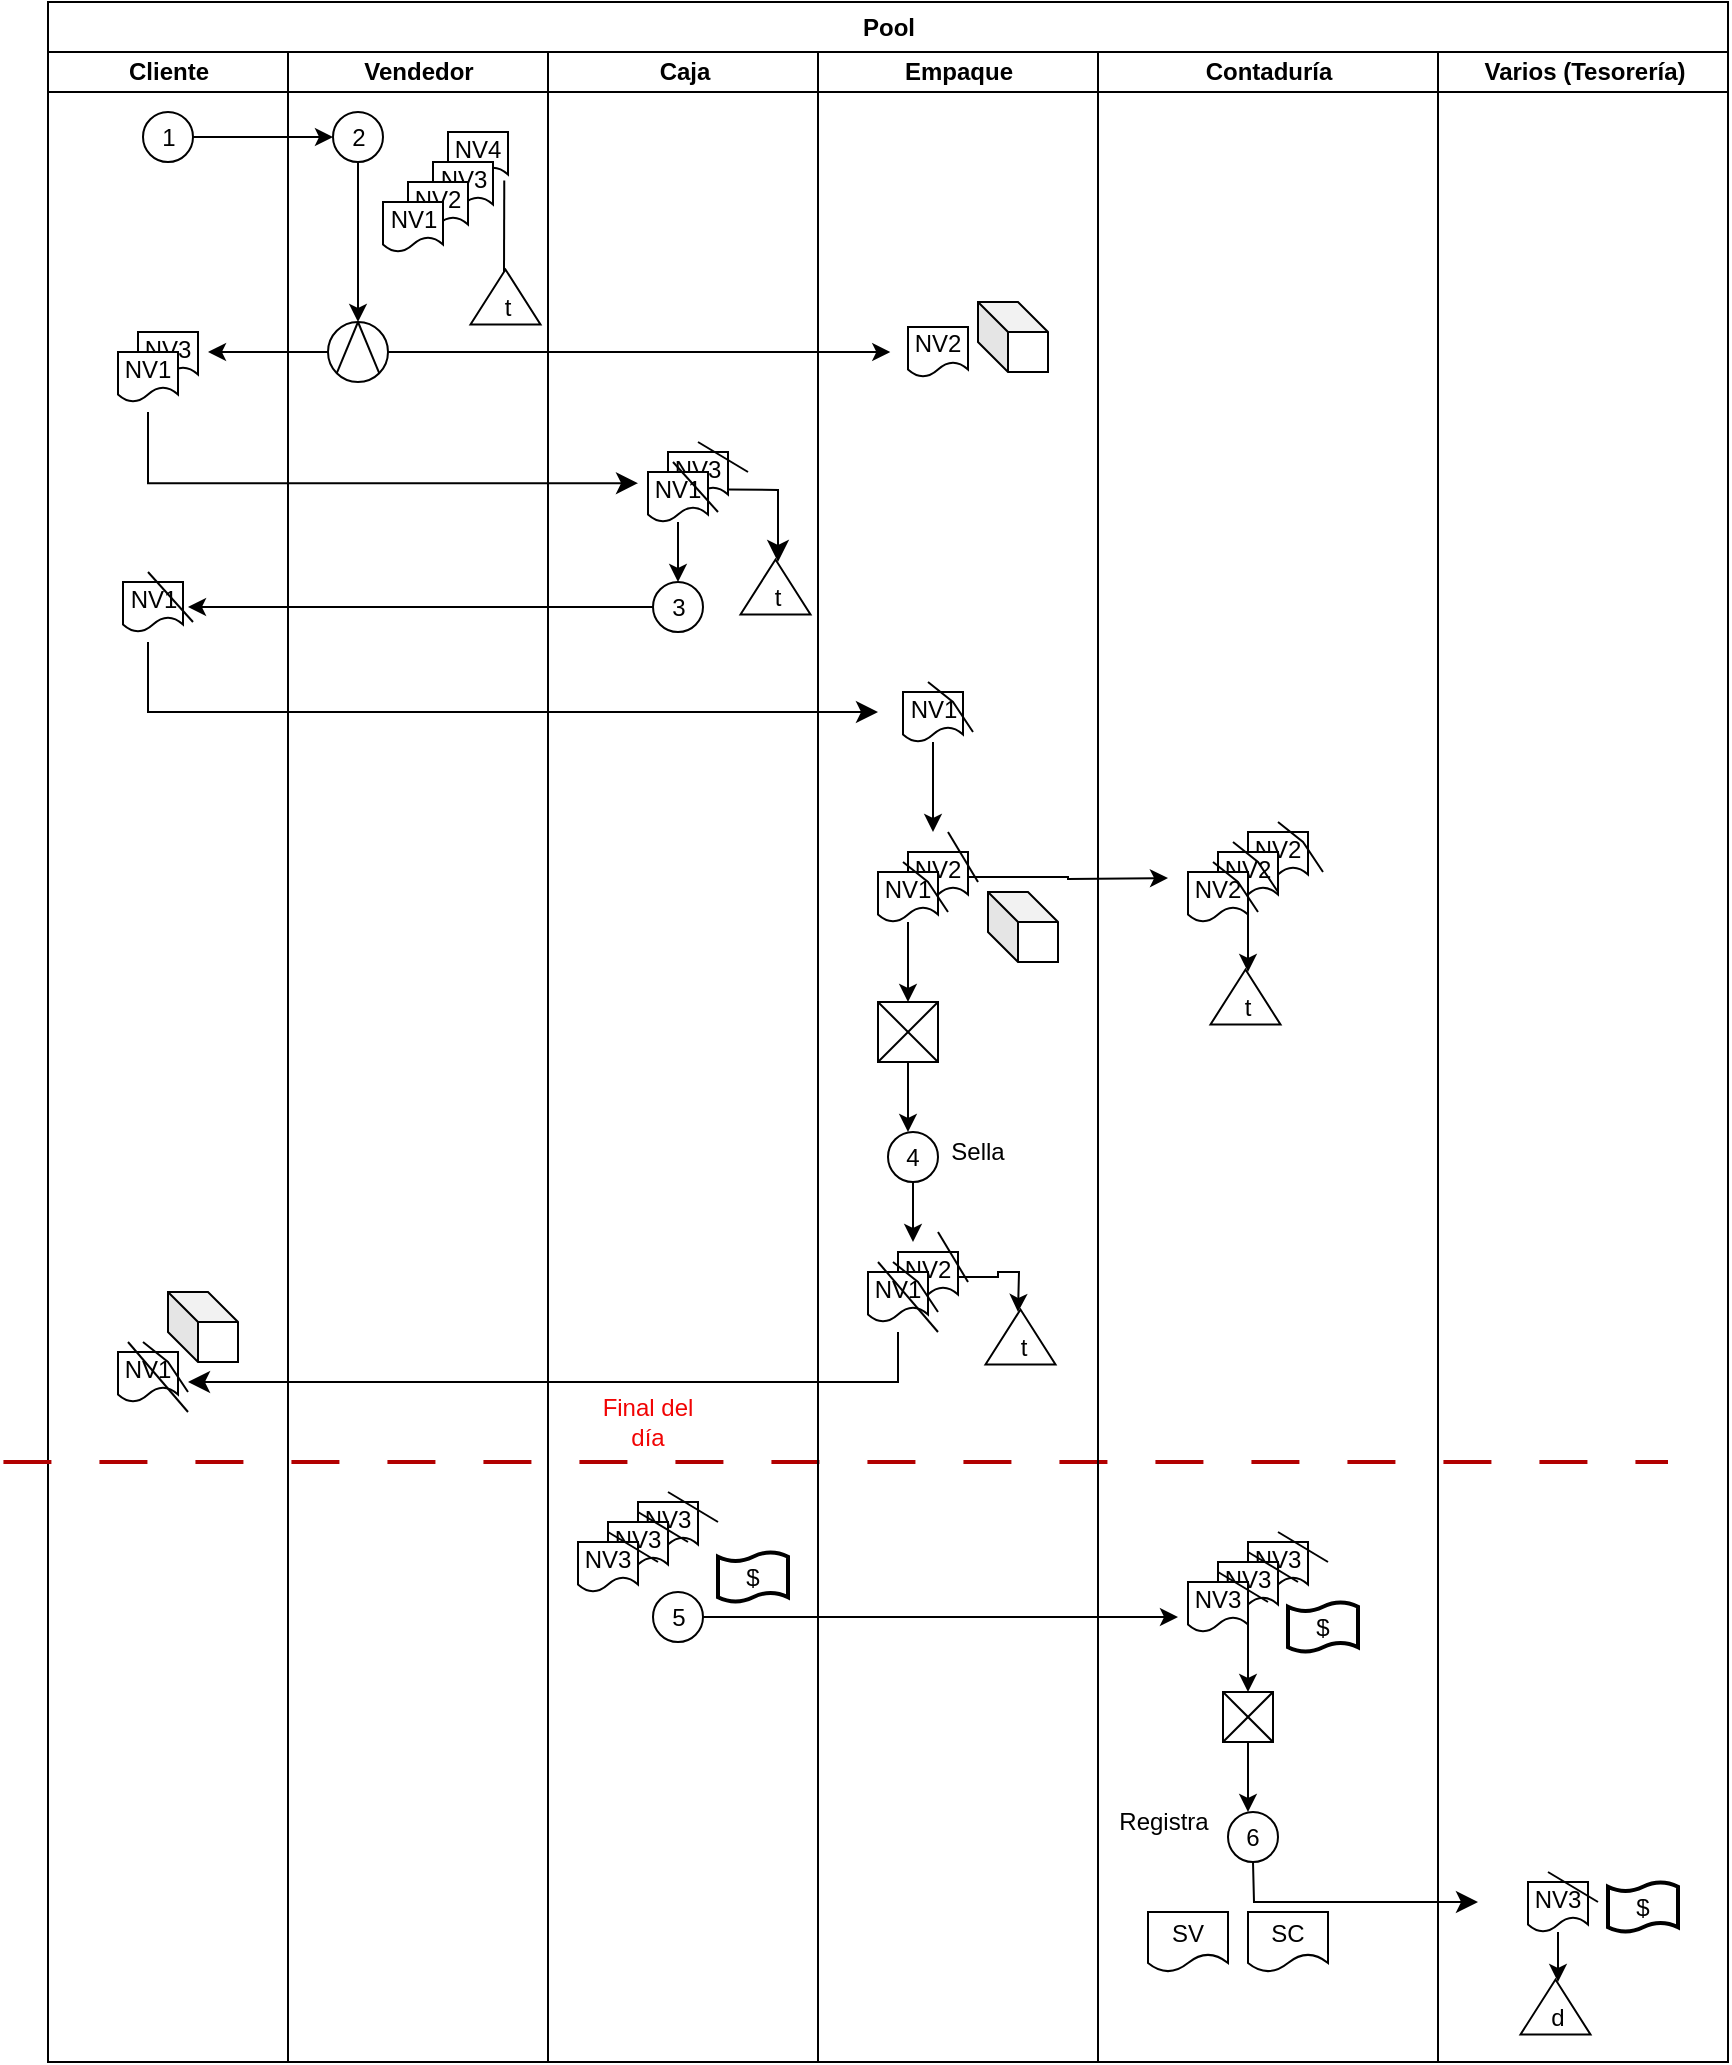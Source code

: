 <mxfile version="22.0.3" type="device">
  <diagram name="Página-1" id="sW1KA7AYZyVYEQ3tkRH6">
    <mxGraphModel dx="880" dy="532" grid="1" gridSize="5" guides="1" tooltips="1" connect="1" arrows="1" fold="1" page="1" pageScale="1" pageWidth="900" pageHeight="1600" math="0" shadow="0">
      <root>
        <mxCell id="0" />
        <mxCell id="1" parent="0" />
        <mxCell id="k_RozOxkvB2d1GZJaJB8-33" value="Pool" style="swimlane;childLayout=stackLayout;resizeParent=1;resizeParentMax=0;startSize=25;html=1;" parent="1" vertex="1">
          <mxGeometry x="30" y="5" width="840" height="1030" as="geometry" />
        </mxCell>
        <mxCell id="k_RozOxkvB2d1GZJaJB8-34" value="Cliente" style="swimlane;startSize=20;html=1;" parent="k_RozOxkvB2d1GZJaJB8-33" vertex="1">
          <mxGeometry y="25" width="120" height="1005" as="geometry" />
        </mxCell>
        <mxCell id="0ESUHfkSwqAkpGN6ZAxh-2" value="1" style="ellipse;whiteSpace=wrap;html=1;aspect=fixed;" vertex="1" parent="k_RozOxkvB2d1GZJaJB8-34">
          <mxGeometry x="47.5" y="30" width="25" height="25" as="geometry" />
        </mxCell>
        <mxCell id="0ESUHfkSwqAkpGN6ZAxh-28" value="NV3" style="shape=document;whiteSpace=wrap;html=1;boundedLbl=1;" vertex="1" parent="k_RozOxkvB2d1GZJaJB8-34">
          <mxGeometry x="45" y="140" width="30" height="25" as="geometry" />
        </mxCell>
        <mxCell id="0ESUHfkSwqAkpGN6ZAxh-29" value="NV1" style="shape=document;whiteSpace=wrap;html=1;boundedLbl=1;" vertex="1" parent="k_RozOxkvB2d1GZJaJB8-34">
          <mxGeometry x="35" y="150" width="30" height="25" as="geometry" />
        </mxCell>
        <mxCell id="0ESUHfkSwqAkpGN6ZAxh-44" value="NV1" style="shape=document;whiteSpace=wrap;html=1;boundedLbl=1;" vertex="1" parent="k_RozOxkvB2d1GZJaJB8-34">
          <mxGeometry x="37.5" y="265" width="30" height="25" as="geometry" />
        </mxCell>
        <mxCell id="0ESUHfkSwqAkpGN6ZAxh-45" value="" style="endArrow=none;html=1;rounded=0;" edge="1" parent="k_RozOxkvB2d1GZJaJB8-34">
          <mxGeometry width="50" height="50" relative="1" as="geometry">
            <mxPoint x="50" y="260" as="sourcePoint" />
            <mxPoint x="72.5" y="285" as="targetPoint" />
          </mxGeometry>
        </mxCell>
        <mxCell id="0ESUHfkSwqAkpGN6ZAxh-86" value="NV1" style="shape=document;whiteSpace=wrap;html=1;boundedLbl=1;" vertex="1" parent="k_RozOxkvB2d1GZJaJB8-34">
          <mxGeometry x="35" y="650" width="30" height="25" as="geometry" />
        </mxCell>
        <mxCell id="0ESUHfkSwqAkpGN6ZAxh-87" value="" style="endArrow=none;html=1;rounded=0;" edge="1" parent="k_RozOxkvB2d1GZJaJB8-34">
          <mxGeometry width="50" height="50" relative="1" as="geometry">
            <mxPoint x="47.5" y="645" as="sourcePoint" />
            <mxPoint x="70" y="670" as="targetPoint" />
            <Array as="points">
              <mxPoint x="60" y="655" />
            </Array>
          </mxGeometry>
        </mxCell>
        <mxCell id="0ESUHfkSwqAkpGN6ZAxh-88" value="" style="endArrow=none;html=1;rounded=0;" edge="1" parent="k_RozOxkvB2d1GZJaJB8-34">
          <mxGeometry width="50" height="50" relative="1" as="geometry">
            <mxPoint x="40" y="645" as="sourcePoint" />
            <mxPoint x="70" y="680" as="targetPoint" />
            <Array as="points" />
          </mxGeometry>
        </mxCell>
        <mxCell id="0ESUHfkSwqAkpGN6ZAxh-89" value="" style="shape=cube;whiteSpace=wrap;html=1;boundedLbl=1;backgroundOutline=1;darkOpacity=0.05;darkOpacity2=0.1;size=15;" vertex="1" parent="k_RozOxkvB2d1GZJaJB8-34">
          <mxGeometry x="60" y="620" width="35" height="35" as="geometry" />
        </mxCell>
        <mxCell id="k_RozOxkvB2d1GZJaJB8-35" value="Vendedor" style="swimlane;startSize=20;html=1;" parent="k_RozOxkvB2d1GZJaJB8-33" vertex="1">
          <mxGeometry x="120" y="25" width="130" height="1005" as="geometry" />
        </mxCell>
        <mxCell id="0ESUHfkSwqAkpGN6ZAxh-4" value="2" style="ellipse;whiteSpace=wrap;html=1;aspect=fixed;" vertex="1" parent="k_RozOxkvB2d1GZJaJB8-35">
          <mxGeometry x="22.5" y="30" width="25" height="25" as="geometry" />
        </mxCell>
        <mxCell id="0ESUHfkSwqAkpGN6ZAxh-17" value="NV4" style="shape=document;whiteSpace=wrap;html=1;boundedLbl=1;" vertex="1" parent="k_RozOxkvB2d1GZJaJB8-35">
          <mxGeometry x="80" y="40" width="30" height="25" as="geometry" />
        </mxCell>
        <mxCell id="0ESUHfkSwqAkpGN6ZAxh-5" value="NV3" style="shape=document;whiteSpace=wrap;html=1;boundedLbl=1;" vertex="1" parent="k_RozOxkvB2d1GZJaJB8-35">
          <mxGeometry x="72.5" y="55" width="30" height="25" as="geometry" />
        </mxCell>
        <mxCell id="0ESUHfkSwqAkpGN6ZAxh-19" value="NV2" style="shape=document;whiteSpace=wrap;html=1;boundedLbl=1;" vertex="1" parent="k_RozOxkvB2d1GZJaJB8-35">
          <mxGeometry x="60" y="65" width="30" height="25" as="geometry" />
        </mxCell>
        <mxCell id="0ESUHfkSwqAkpGN6ZAxh-18" value="NV1" style="shape=document;whiteSpace=wrap;html=1;boundedLbl=1;" vertex="1" parent="k_RozOxkvB2d1GZJaJB8-35">
          <mxGeometry x="47.5" y="75" width="30" height="25" as="geometry" />
        </mxCell>
        <mxCell id="0ESUHfkSwqAkpGN6ZAxh-21" value="" style="triangle;whiteSpace=wrap;html=1;rotation=-90;" vertex="1" parent="k_RozOxkvB2d1GZJaJB8-35">
          <mxGeometry x="95" y="105" width="27.5" height="35" as="geometry" />
        </mxCell>
        <mxCell id="0ESUHfkSwqAkpGN6ZAxh-22" value="t" style="text;html=1;strokeColor=none;fillColor=none;align=center;verticalAlign=middle;whiteSpace=wrap;rounded=0;" vertex="1" parent="k_RozOxkvB2d1GZJaJB8-35">
          <mxGeometry x="95" y="120" width="30" height="15" as="geometry" />
        </mxCell>
        <mxCell id="0ESUHfkSwqAkpGN6ZAxh-27" style="edgeStyle=orthogonalEdgeStyle;rounded=0;orthogonalLoop=1;jettySize=auto;html=1;" edge="1" parent="k_RozOxkvB2d1GZJaJB8-35" source="0ESUHfkSwqAkpGN6ZAxh-24">
          <mxGeometry relative="1" as="geometry">
            <mxPoint x="-40" y="150" as="targetPoint" />
          </mxGeometry>
        </mxCell>
        <mxCell id="0ESUHfkSwqAkpGN6ZAxh-30" style="edgeStyle=orthogonalEdgeStyle;rounded=0;orthogonalLoop=1;jettySize=auto;html=1;" edge="1" parent="k_RozOxkvB2d1GZJaJB8-35" source="0ESUHfkSwqAkpGN6ZAxh-24">
          <mxGeometry relative="1" as="geometry">
            <mxPoint x="301.143" y="150" as="targetPoint" />
          </mxGeometry>
        </mxCell>
        <mxCell id="0ESUHfkSwqAkpGN6ZAxh-24" value="" style="ellipse;whiteSpace=wrap;html=1;aspect=fixed;" vertex="1" parent="k_RozOxkvB2d1GZJaJB8-35">
          <mxGeometry x="20" y="135" width="30" height="30" as="geometry" />
        </mxCell>
        <mxCell id="0ESUHfkSwqAkpGN6ZAxh-23" style="edgeStyle=orthogonalEdgeStyle;rounded=0;orthogonalLoop=1;jettySize=auto;html=1;" edge="1" parent="k_RozOxkvB2d1GZJaJB8-35" source="0ESUHfkSwqAkpGN6ZAxh-4" target="0ESUHfkSwqAkpGN6ZAxh-24">
          <mxGeometry relative="1" as="geometry">
            <mxPoint x="35" y="140" as="targetPoint" />
          </mxGeometry>
        </mxCell>
        <mxCell id="0ESUHfkSwqAkpGN6ZAxh-25" value="" style="endArrow=none;html=1;rounded=0;entryX=0.5;entryY=0;entryDx=0;entryDy=0;exitX=0;exitY=1;exitDx=0;exitDy=0;" edge="1" parent="k_RozOxkvB2d1GZJaJB8-35" source="0ESUHfkSwqAkpGN6ZAxh-24" target="0ESUHfkSwqAkpGN6ZAxh-24">
          <mxGeometry width="50" height="50" relative="1" as="geometry">
            <mxPoint x="15" y="140" as="sourcePoint" />
            <mxPoint x="65" y="90" as="targetPoint" />
          </mxGeometry>
        </mxCell>
        <mxCell id="0ESUHfkSwqAkpGN6ZAxh-26" value="" style="endArrow=none;html=1;rounded=0;entryX=0.5;entryY=0;entryDx=0;entryDy=0;exitX=1;exitY=1;exitDx=0;exitDy=0;" edge="1" parent="k_RozOxkvB2d1GZJaJB8-35" source="0ESUHfkSwqAkpGN6ZAxh-24" target="0ESUHfkSwqAkpGN6ZAxh-24">
          <mxGeometry width="50" height="50" relative="1" as="geometry">
            <mxPoint x="15" y="140" as="sourcePoint" />
            <mxPoint x="65" y="90" as="targetPoint" />
          </mxGeometry>
        </mxCell>
        <mxCell id="k_RozOxkvB2d1GZJaJB8-36" value="Caja" style="swimlane;startSize=20;html=1;" parent="k_RozOxkvB2d1GZJaJB8-33" vertex="1">
          <mxGeometry x="250" y="25" width="135" height="1005" as="geometry" />
        </mxCell>
        <mxCell id="0ESUHfkSwqAkpGN6ZAxh-34" value="NV3" style="shape=document;whiteSpace=wrap;html=1;boundedLbl=1;" vertex="1" parent="k_RozOxkvB2d1GZJaJB8-36">
          <mxGeometry x="60" y="200" width="30" height="25" as="geometry" />
        </mxCell>
        <mxCell id="0ESUHfkSwqAkpGN6ZAxh-41" style="edgeStyle=orthogonalEdgeStyle;rounded=0;orthogonalLoop=1;jettySize=auto;html=1;" edge="1" parent="k_RozOxkvB2d1GZJaJB8-36" source="0ESUHfkSwqAkpGN6ZAxh-35">
          <mxGeometry relative="1" as="geometry">
            <mxPoint x="65" y="265" as="targetPoint" />
          </mxGeometry>
        </mxCell>
        <mxCell id="0ESUHfkSwqAkpGN6ZAxh-35" value="NV1" style="shape=document;whiteSpace=wrap;html=1;boundedLbl=1;" vertex="1" parent="k_RozOxkvB2d1GZJaJB8-36">
          <mxGeometry x="50" y="210" width="30" height="25" as="geometry" />
        </mxCell>
        <mxCell id="0ESUHfkSwqAkpGN6ZAxh-37" value="" style="endArrow=none;html=1;rounded=0;" edge="1" parent="k_RozOxkvB2d1GZJaJB8-36">
          <mxGeometry width="50" height="50" relative="1" as="geometry">
            <mxPoint x="62.5" y="205" as="sourcePoint" />
            <mxPoint x="85" y="230" as="targetPoint" />
          </mxGeometry>
        </mxCell>
        <mxCell id="0ESUHfkSwqAkpGN6ZAxh-39" value="" style="triangle;whiteSpace=wrap;html=1;rotation=-90;" vertex="1" parent="k_RozOxkvB2d1GZJaJB8-36">
          <mxGeometry x="100" y="250" width="27.5" height="35" as="geometry" />
        </mxCell>
        <mxCell id="0ESUHfkSwqAkpGN6ZAxh-40" value="t" style="text;html=1;strokeColor=none;fillColor=none;align=center;verticalAlign=middle;whiteSpace=wrap;rounded=0;" vertex="1" parent="k_RozOxkvB2d1GZJaJB8-36">
          <mxGeometry x="100" y="265" width="30" height="15" as="geometry" />
        </mxCell>
        <mxCell id="0ESUHfkSwqAkpGN6ZAxh-43" style="edgeStyle=orthogonalEdgeStyle;rounded=0;orthogonalLoop=1;jettySize=auto;html=1;" edge="1" parent="k_RozOxkvB2d1GZJaJB8-36" source="0ESUHfkSwqAkpGN6ZAxh-42">
          <mxGeometry relative="1" as="geometry">
            <mxPoint x="-180" y="277.5" as="targetPoint" />
          </mxGeometry>
        </mxCell>
        <mxCell id="0ESUHfkSwqAkpGN6ZAxh-42" value="3" style="ellipse;whiteSpace=wrap;html=1;aspect=fixed;" vertex="1" parent="k_RozOxkvB2d1GZJaJB8-36">
          <mxGeometry x="52.5" y="265" width="25" height="25" as="geometry" />
        </mxCell>
        <mxCell id="0ESUHfkSwqAkpGN6ZAxh-83" value="&lt;font color=&quot;#f10404&quot;&gt;Final del día&lt;/font&gt;" style="text;html=1;strokeColor=none;fillColor=none;align=center;verticalAlign=middle;whiteSpace=wrap;rounded=0;" vertex="1" parent="k_RozOxkvB2d1GZJaJB8-36">
          <mxGeometry x="20" y="670" width="60" height="30" as="geometry" />
        </mxCell>
        <mxCell id="0ESUHfkSwqAkpGN6ZAxh-82" value="" style="endArrow=none;dashed=1;html=1;strokeWidth=2;rounded=0;dashPattern=12 12;fillColor=#e51400;strokeColor=#B20000;" edge="1" parent="k_RozOxkvB2d1GZJaJB8-36">
          <mxGeometry width="50" height="50" relative="1" as="geometry">
            <mxPoint x="-272.286" y="705" as="sourcePoint" />
            <mxPoint x="560" y="705" as="targetPoint" />
          </mxGeometry>
        </mxCell>
        <mxCell id="0ESUHfkSwqAkpGN6ZAxh-90" value="NV3" style="shape=document;whiteSpace=wrap;html=1;boundedLbl=1;" vertex="1" parent="k_RozOxkvB2d1GZJaJB8-36">
          <mxGeometry x="45" y="725" width="30" height="25" as="geometry" />
        </mxCell>
        <mxCell id="0ESUHfkSwqAkpGN6ZAxh-91" value="" style="endArrow=none;html=1;rounded=0;" edge="1" parent="k_RozOxkvB2d1GZJaJB8-36">
          <mxGeometry width="50" height="50" relative="1" as="geometry">
            <mxPoint x="60" y="720" as="sourcePoint" />
            <mxPoint x="85" y="735" as="targetPoint" />
          </mxGeometry>
        </mxCell>
        <mxCell id="0ESUHfkSwqAkpGN6ZAxh-92" value="NV3" style="shape=document;whiteSpace=wrap;html=1;boundedLbl=1;" vertex="1" parent="k_RozOxkvB2d1GZJaJB8-36">
          <mxGeometry x="30" y="735" width="30" height="25" as="geometry" />
        </mxCell>
        <mxCell id="0ESUHfkSwqAkpGN6ZAxh-93" value="" style="endArrow=none;html=1;rounded=0;" edge="1" parent="k_RozOxkvB2d1GZJaJB8-36">
          <mxGeometry width="50" height="50" relative="1" as="geometry">
            <mxPoint x="45" y="730" as="sourcePoint" />
            <mxPoint x="70" y="745" as="targetPoint" />
          </mxGeometry>
        </mxCell>
        <mxCell id="0ESUHfkSwqAkpGN6ZAxh-94" value="NV3" style="shape=document;whiteSpace=wrap;html=1;boundedLbl=1;" vertex="1" parent="k_RozOxkvB2d1GZJaJB8-36">
          <mxGeometry x="15" y="745" width="30" height="25" as="geometry" />
        </mxCell>
        <mxCell id="0ESUHfkSwqAkpGN6ZAxh-95" value="" style="endArrow=none;html=1;rounded=0;" edge="1" parent="k_RozOxkvB2d1GZJaJB8-36">
          <mxGeometry width="50" height="50" relative="1" as="geometry">
            <mxPoint x="30" y="740" as="sourcePoint" />
            <mxPoint x="55" y="755" as="targetPoint" />
          </mxGeometry>
        </mxCell>
        <mxCell id="0ESUHfkSwqAkpGN6ZAxh-98" style="edgeStyle=orthogonalEdgeStyle;rounded=0;orthogonalLoop=1;jettySize=auto;html=1;" edge="1" parent="k_RozOxkvB2d1GZJaJB8-36" source="0ESUHfkSwqAkpGN6ZAxh-96">
          <mxGeometry relative="1" as="geometry">
            <mxPoint x="315" y="782.5" as="targetPoint" />
          </mxGeometry>
        </mxCell>
        <mxCell id="0ESUHfkSwqAkpGN6ZAxh-96" value="5" style="ellipse;whiteSpace=wrap;html=1;aspect=fixed;" vertex="1" parent="k_RozOxkvB2d1GZJaJB8-36">
          <mxGeometry x="52.5" y="770" width="25" height="25" as="geometry" />
        </mxCell>
        <mxCell id="0ESUHfkSwqAkpGN6ZAxh-97" value="$" style="shape=tape;whiteSpace=wrap;html=1;strokeWidth=2;size=0.19" vertex="1" parent="k_RozOxkvB2d1GZJaJB8-36">
          <mxGeometry x="85" y="750" width="35" height="25" as="geometry" />
        </mxCell>
        <mxCell id="k_RozOxkvB2d1GZJaJB8-38" value="Empaque" style="swimlane;startSize=20;html=1;" parent="k_RozOxkvB2d1GZJaJB8-33" vertex="1">
          <mxGeometry x="385" y="25" width="140" height="1005" as="geometry" />
        </mxCell>
        <mxCell id="0ESUHfkSwqAkpGN6ZAxh-31" value="NV2" style="shape=document;whiteSpace=wrap;html=1;boundedLbl=1;" vertex="1" parent="k_RozOxkvB2d1GZJaJB8-38">
          <mxGeometry x="45" y="137.5" width="30" height="25" as="geometry" />
        </mxCell>
        <mxCell id="0ESUHfkSwqAkpGN6ZAxh-32" value="" style="shape=cube;whiteSpace=wrap;html=1;boundedLbl=1;backgroundOutline=1;darkOpacity=0.05;darkOpacity2=0.1;size=15;" vertex="1" parent="k_RozOxkvB2d1GZJaJB8-38">
          <mxGeometry x="80" y="125" width="35" height="35" as="geometry" />
        </mxCell>
        <mxCell id="0ESUHfkSwqAkpGN6ZAxh-50" style="edgeStyle=orthogonalEdgeStyle;rounded=0;orthogonalLoop=1;jettySize=auto;html=1;" edge="1" parent="k_RozOxkvB2d1GZJaJB8-38" source="0ESUHfkSwqAkpGN6ZAxh-47">
          <mxGeometry relative="1" as="geometry">
            <mxPoint x="57.5" y="390" as="targetPoint" />
          </mxGeometry>
        </mxCell>
        <mxCell id="0ESUHfkSwqAkpGN6ZAxh-47" value="NV1" style="shape=document;whiteSpace=wrap;html=1;boundedLbl=1;" vertex="1" parent="k_RozOxkvB2d1GZJaJB8-38">
          <mxGeometry x="42.5" y="320" width="30" height="25" as="geometry" />
        </mxCell>
        <mxCell id="0ESUHfkSwqAkpGN6ZAxh-48" value="" style="endArrow=none;html=1;rounded=0;" edge="1" parent="k_RozOxkvB2d1GZJaJB8-38">
          <mxGeometry width="50" height="50" relative="1" as="geometry">
            <mxPoint x="55" y="315" as="sourcePoint" />
            <mxPoint x="77.5" y="340" as="targetPoint" />
            <Array as="points">
              <mxPoint x="67.5" y="325" />
            </Array>
          </mxGeometry>
        </mxCell>
        <mxCell id="0ESUHfkSwqAkpGN6ZAxh-54" style="edgeStyle=orthogonalEdgeStyle;rounded=0;orthogonalLoop=1;jettySize=auto;html=1;" edge="1" parent="k_RozOxkvB2d1GZJaJB8-38" source="0ESUHfkSwqAkpGN6ZAxh-49">
          <mxGeometry relative="1" as="geometry">
            <mxPoint x="175" y="413" as="targetPoint" />
          </mxGeometry>
        </mxCell>
        <mxCell id="0ESUHfkSwqAkpGN6ZAxh-49" value="NV2" style="shape=document;whiteSpace=wrap;html=1;boundedLbl=1;" vertex="1" parent="k_RozOxkvB2d1GZJaJB8-38">
          <mxGeometry x="45" y="400" width="30" height="25" as="geometry" />
        </mxCell>
        <mxCell id="0ESUHfkSwqAkpGN6ZAxh-51" value="NV1" style="shape=document;whiteSpace=wrap;html=1;boundedLbl=1;" vertex="1" parent="k_RozOxkvB2d1GZJaJB8-38">
          <mxGeometry x="30" y="410" width="30" height="25" as="geometry" />
        </mxCell>
        <mxCell id="0ESUHfkSwqAkpGN6ZAxh-52" value="" style="endArrow=none;html=1;rounded=0;" edge="1" parent="k_RozOxkvB2d1GZJaJB8-38">
          <mxGeometry width="50" height="50" relative="1" as="geometry">
            <mxPoint x="42.5" y="405" as="sourcePoint" />
            <mxPoint x="65" y="430" as="targetPoint" />
            <Array as="points">
              <mxPoint x="55" y="415" />
            </Array>
          </mxGeometry>
        </mxCell>
        <mxCell id="0ESUHfkSwqAkpGN6ZAxh-70" style="edgeStyle=orthogonalEdgeStyle;rounded=0;orthogonalLoop=1;jettySize=auto;html=1;" edge="1" parent="k_RozOxkvB2d1GZJaJB8-38" source="0ESUHfkSwqAkpGN6ZAxh-66">
          <mxGeometry relative="1" as="geometry">
            <mxPoint x="45" y="540" as="targetPoint" />
          </mxGeometry>
        </mxCell>
        <mxCell id="0ESUHfkSwqAkpGN6ZAxh-66" value="" style="whiteSpace=wrap;html=1;aspect=fixed;" vertex="1" parent="k_RozOxkvB2d1GZJaJB8-38">
          <mxGeometry x="30" y="475" width="30" height="30" as="geometry" />
        </mxCell>
        <mxCell id="0ESUHfkSwqAkpGN6ZAxh-65" style="edgeStyle=orthogonalEdgeStyle;rounded=0;orthogonalLoop=1;jettySize=auto;html=1;" edge="1" parent="k_RozOxkvB2d1GZJaJB8-38" source="0ESUHfkSwqAkpGN6ZAxh-51" target="0ESUHfkSwqAkpGN6ZAxh-66">
          <mxGeometry relative="1" as="geometry">
            <mxPoint x="45" y="480" as="targetPoint" />
          </mxGeometry>
        </mxCell>
        <mxCell id="0ESUHfkSwqAkpGN6ZAxh-67" value="" style="endArrow=none;html=1;rounded=0;entryX=1;entryY=0;entryDx=0;entryDy=0;exitX=0;exitY=1;exitDx=0;exitDy=0;" edge="1" parent="k_RozOxkvB2d1GZJaJB8-38" source="0ESUHfkSwqAkpGN6ZAxh-66" target="0ESUHfkSwqAkpGN6ZAxh-66">
          <mxGeometry width="50" height="50" relative="1" as="geometry">
            <mxPoint x="70" y="550" as="sourcePoint" />
            <mxPoint x="120" y="500" as="targetPoint" />
          </mxGeometry>
        </mxCell>
        <mxCell id="0ESUHfkSwqAkpGN6ZAxh-68" value="" style="endArrow=none;html=1;rounded=0;entryX=0;entryY=0;entryDx=0;entryDy=0;exitX=1;exitY=1;exitDx=0;exitDy=0;" edge="1" parent="k_RozOxkvB2d1GZJaJB8-38" source="0ESUHfkSwqAkpGN6ZAxh-66" target="0ESUHfkSwqAkpGN6ZAxh-66">
          <mxGeometry width="50" height="50" relative="1" as="geometry">
            <mxPoint x="70" y="550" as="sourcePoint" />
            <mxPoint x="120" y="500" as="targetPoint" />
          </mxGeometry>
        </mxCell>
        <mxCell id="0ESUHfkSwqAkpGN6ZAxh-69" value="" style="shape=cube;whiteSpace=wrap;html=1;boundedLbl=1;backgroundOutline=1;darkOpacity=0.05;darkOpacity2=0.1;size=15;" vertex="1" parent="k_RozOxkvB2d1GZJaJB8-38">
          <mxGeometry x="85" y="420" width="35" height="35" as="geometry" />
        </mxCell>
        <mxCell id="0ESUHfkSwqAkpGN6ZAxh-73" style="edgeStyle=orthogonalEdgeStyle;rounded=0;orthogonalLoop=1;jettySize=auto;html=1;" edge="1" parent="k_RozOxkvB2d1GZJaJB8-38" source="0ESUHfkSwqAkpGN6ZAxh-71">
          <mxGeometry relative="1" as="geometry">
            <mxPoint x="47.5" y="595" as="targetPoint" />
          </mxGeometry>
        </mxCell>
        <mxCell id="0ESUHfkSwqAkpGN6ZAxh-71" value="4" style="ellipse;whiteSpace=wrap;html=1;aspect=fixed;" vertex="1" parent="k_RozOxkvB2d1GZJaJB8-38">
          <mxGeometry x="35" y="540" width="25" height="25" as="geometry" />
        </mxCell>
        <mxCell id="0ESUHfkSwqAkpGN6ZAxh-72" value="Sella" style="text;html=1;strokeColor=none;fillColor=none;align=center;verticalAlign=middle;whiteSpace=wrap;rounded=0;" vertex="1" parent="k_RozOxkvB2d1GZJaJB8-38">
          <mxGeometry x="50" y="535" width="60" height="30" as="geometry" />
        </mxCell>
        <mxCell id="0ESUHfkSwqAkpGN6ZAxh-79" style="edgeStyle=orthogonalEdgeStyle;rounded=0;orthogonalLoop=1;jettySize=auto;html=1;" edge="1" parent="k_RozOxkvB2d1GZJaJB8-38" source="0ESUHfkSwqAkpGN6ZAxh-74">
          <mxGeometry relative="1" as="geometry">
            <mxPoint x="100" y="630" as="targetPoint" />
          </mxGeometry>
        </mxCell>
        <mxCell id="0ESUHfkSwqAkpGN6ZAxh-74" value="NV2" style="shape=document;whiteSpace=wrap;html=1;boundedLbl=1;" vertex="1" parent="k_RozOxkvB2d1GZJaJB8-38">
          <mxGeometry x="40" y="600" width="30" height="25" as="geometry" />
        </mxCell>
        <mxCell id="0ESUHfkSwqAkpGN6ZAxh-75" value="NV1" style="shape=document;whiteSpace=wrap;html=1;boundedLbl=1;" vertex="1" parent="k_RozOxkvB2d1GZJaJB8-38">
          <mxGeometry x="25" y="610" width="30" height="25" as="geometry" />
        </mxCell>
        <mxCell id="0ESUHfkSwqAkpGN6ZAxh-76" value="" style="endArrow=none;html=1;rounded=0;" edge="1" parent="k_RozOxkvB2d1GZJaJB8-38">
          <mxGeometry width="50" height="50" relative="1" as="geometry">
            <mxPoint x="37.5" y="605" as="sourcePoint" />
            <mxPoint x="60" y="630" as="targetPoint" />
            <Array as="points">
              <mxPoint x="50" y="615" />
            </Array>
          </mxGeometry>
        </mxCell>
        <mxCell id="0ESUHfkSwqAkpGN6ZAxh-77" value="" style="endArrow=none;html=1;rounded=0;" edge="1" parent="k_RozOxkvB2d1GZJaJB8-38">
          <mxGeometry width="50" height="50" relative="1" as="geometry">
            <mxPoint x="60" y="590" as="sourcePoint" />
            <mxPoint x="75" y="615" as="targetPoint" />
            <Array as="points" />
          </mxGeometry>
        </mxCell>
        <mxCell id="0ESUHfkSwqAkpGN6ZAxh-78" value="" style="endArrow=none;html=1;rounded=0;" edge="1" parent="k_RozOxkvB2d1GZJaJB8-38">
          <mxGeometry width="50" height="50" relative="1" as="geometry">
            <mxPoint x="30" y="605" as="sourcePoint" />
            <mxPoint x="60" y="640" as="targetPoint" />
            <Array as="points" />
          </mxGeometry>
        </mxCell>
        <mxCell id="0ESUHfkSwqAkpGN6ZAxh-80" value="" style="triangle;whiteSpace=wrap;html=1;rotation=-90;" vertex="1" parent="k_RozOxkvB2d1GZJaJB8-38">
          <mxGeometry x="87.5" y="625" width="27.5" height="35" as="geometry" />
        </mxCell>
        <mxCell id="0ESUHfkSwqAkpGN6ZAxh-81" value="t" style="text;html=1;strokeColor=none;fillColor=none;align=center;verticalAlign=middle;whiteSpace=wrap;rounded=0;" vertex="1" parent="k_RozOxkvB2d1GZJaJB8-38">
          <mxGeometry x="87.5" y="640" width="30" height="15" as="geometry" />
        </mxCell>
        <mxCell id="k_RozOxkvB2d1GZJaJB8-41" value="Contaduría" style="swimlane;startSize=20;html=1;" parent="k_RozOxkvB2d1GZJaJB8-33" vertex="1">
          <mxGeometry x="525" y="25" width="170" height="1005" as="geometry" />
        </mxCell>
        <mxCell id="0ESUHfkSwqAkpGN6ZAxh-56" value="NV2" style="shape=document;whiteSpace=wrap;html=1;boundedLbl=1;" vertex="1" parent="k_RozOxkvB2d1GZJaJB8-41">
          <mxGeometry x="75" y="390" width="30" height="25" as="geometry" />
        </mxCell>
        <mxCell id="0ESUHfkSwqAkpGN6ZAxh-57" value="" style="endArrow=none;html=1;rounded=0;" edge="1" parent="k_RozOxkvB2d1GZJaJB8-41">
          <mxGeometry width="50" height="50" relative="1" as="geometry">
            <mxPoint x="90" y="385" as="sourcePoint" />
            <mxPoint x="112.5" y="410" as="targetPoint" />
            <Array as="points">
              <mxPoint x="102.5" y="395" />
            </Array>
          </mxGeometry>
        </mxCell>
        <mxCell id="0ESUHfkSwqAkpGN6ZAxh-62" style="edgeStyle=orthogonalEdgeStyle;rounded=0;orthogonalLoop=1;jettySize=auto;html=1;" edge="1" parent="k_RozOxkvB2d1GZJaJB8-41" source="0ESUHfkSwqAkpGN6ZAxh-60">
          <mxGeometry relative="1" as="geometry">
            <mxPoint x="75" y="460" as="targetPoint" />
          </mxGeometry>
        </mxCell>
        <mxCell id="0ESUHfkSwqAkpGN6ZAxh-60" value="NV2" style="shape=document;whiteSpace=wrap;html=1;boundedLbl=1;" vertex="1" parent="k_RozOxkvB2d1GZJaJB8-41">
          <mxGeometry x="60" y="400" width="30" height="25" as="geometry" />
        </mxCell>
        <mxCell id="0ESUHfkSwqAkpGN6ZAxh-61" value="" style="endArrow=none;html=1;rounded=0;" edge="1" parent="k_RozOxkvB2d1GZJaJB8-41">
          <mxGeometry width="50" height="50" relative="1" as="geometry">
            <mxPoint x="67.5" y="395" as="sourcePoint" />
            <mxPoint x="90" y="420" as="targetPoint" />
            <Array as="points">
              <mxPoint x="80" y="405" />
            </Array>
          </mxGeometry>
        </mxCell>
        <mxCell id="0ESUHfkSwqAkpGN6ZAxh-63" value="" style="triangle;whiteSpace=wrap;html=1;rotation=-90;" vertex="1" parent="k_RozOxkvB2d1GZJaJB8-41">
          <mxGeometry x="60" y="455" width="27.5" height="35" as="geometry" />
        </mxCell>
        <mxCell id="0ESUHfkSwqAkpGN6ZAxh-64" value="t" style="text;html=1;strokeColor=none;fillColor=none;align=center;verticalAlign=middle;whiteSpace=wrap;rounded=0;" vertex="1" parent="k_RozOxkvB2d1GZJaJB8-41">
          <mxGeometry x="60" y="470" width="30" height="15" as="geometry" />
        </mxCell>
        <mxCell id="0ESUHfkSwqAkpGN6ZAxh-99" value="NV3" style="shape=document;whiteSpace=wrap;html=1;boundedLbl=1;" vertex="1" parent="k_RozOxkvB2d1GZJaJB8-41">
          <mxGeometry x="75" y="745" width="30" height="25" as="geometry" />
        </mxCell>
        <mxCell id="0ESUHfkSwqAkpGN6ZAxh-100" value="" style="endArrow=none;html=1;rounded=0;" edge="1" parent="k_RozOxkvB2d1GZJaJB8-41">
          <mxGeometry width="50" height="50" relative="1" as="geometry">
            <mxPoint x="90" y="740" as="sourcePoint" />
            <mxPoint x="115" y="755" as="targetPoint" />
          </mxGeometry>
        </mxCell>
        <mxCell id="0ESUHfkSwqAkpGN6ZAxh-106" style="edgeStyle=orthogonalEdgeStyle;rounded=0;orthogonalLoop=1;jettySize=auto;html=1;" edge="1" parent="k_RozOxkvB2d1GZJaJB8-41" source="0ESUHfkSwqAkpGN6ZAxh-101">
          <mxGeometry relative="1" as="geometry">
            <mxPoint x="75" y="820" as="targetPoint" />
          </mxGeometry>
        </mxCell>
        <mxCell id="0ESUHfkSwqAkpGN6ZAxh-101" value="NV3" style="shape=document;whiteSpace=wrap;html=1;boundedLbl=1;" vertex="1" parent="k_RozOxkvB2d1GZJaJB8-41">
          <mxGeometry x="60" y="755" width="30" height="25" as="geometry" />
        </mxCell>
        <mxCell id="0ESUHfkSwqAkpGN6ZAxh-102" value="" style="endArrow=none;html=1;rounded=0;" edge="1" parent="k_RozOxkvB2d1GZJaJB8-41">
          <mxGeometry width="50" height="50" relative="1" as="geometry">
            <mxPoint x="75" y="750" as="sourcePoint" />
            <mxPoint x="100" y="765" as="targetPoint" />
          </mxGeometry>
        </mxCell>
        <mxCell id="0ESUHfkSwqAkpGN6ZAxh-103" value="NV3" style="shape=document;whiteSpace=wrap;html=1;boundedLbl=1;" vertex="1" parent="k_RozOxkvB2d1GZJaJB8-41">
          <mxGeometry x="45" y="765" width="30" height="25" as="geometry" />
        </mxCell>
        <mxCell id="0ESUHfkSwqAkpGN6ZAxh-104" value="" style="endArrow=none;html=1;rounded=0;" edge="1" parent="k_RozOxkvB2d1GZJaJB8-41">
          <mxGeometry width="50" height="50" relative="1" as="geometry">
            <mxPoint x="60" y="760" as="sourcePoint" />
            <mxPoint x="85" y="775" as="targetPoint" />
          </mxGeometry>
        </mxCell>
        <mxCell id="0ESUHfkSwqAkpGN6ZAxh-105" value="$" style="shape=tape;whiteSpace=wrap;html=1;strokeWidth=2;size=0.19" vertex="1" parent="k_RozOxkvB2d1GZJaJB8-41">
          <mxGeometry x="95" y="775" width="35" height="25" as="geometry" />
        </mxCell>
        <mxCell id="0ESUHfkSwqAkpGN6ZAxh-110" style="edgeStyle=orthogonalEdgeStyle;rounded=0;orthogonalLoop=1;jettySize=auto;html=1;" edge="1" parent="k_RozOxkvB2d1GZJaJB8-41" source="0ESUHfkSwqAkpGN6ZAxh-107">
          <mxGeometry relative="1" as="geometry">
            <mxPoint x="75" y="880" as="targetPoint" />
          </mxGeometry>
        </mxCell>
        <mxCell id="0ESUHfkSwqAkpGN6ZAxh-107" value="" style="whiteSpace=wrap;html=1;aspect=fixed;" vertex="1" parent="k_RozOxkvB2d1GZJaJB8-41">
          <mxGeometry x="62.5" y="820" width="25" height="25" as="geometry" />
        </mxCell>
        <mxCell id="0ESUHfkSwqAkpGN6ZAxh-108" value="" style="endArrow=none;html=1;rounded=0;entryX=1;entryY=0;entryDx=0;entryDy=0;exitX=0;exitY=1;exitDx=0;exitDy=0;" edge="1" parent="k_RozOxkvB2d1GZJaJB8-41" source="0ESUHfkSwqAkpGN6ZAxh-107" target="0ESUHfkSwqAkpGN6ZAxh-107">
          <mxGeometry width="50" height="50" relative="1" as="geometry">
            <mxPoint x="102.5" y="890" as="sourcePoint" />
            <mxPoint x="152.5" y="840" as="targetPoint" />
          </mxGeometry>
        </mxCell>
        <mxCell id="0ESUHfkSwqAkpGN6ZAxh-109" value="" style="endArrow=none;html=1;rounded=0;entryX=0;entryY=0;entryDx=0;entryDy=0;exitX=1;exitY=1;exitDx=0;exitDy=0;" edge="1" parent="k_RozOxkvB2d1GZJaJB8-41" source="0ESUHfkSwqAkpGN6ZAxh-107" target="0ESUHfkSwqAkpGN6ZAxh-107">
          <mxGeometry width="50" height="50" relative="1" as="geometry">
            <mxPoint x="102.5" y="890" as="sourcePoint" />
            <mxPoint x="152.5" y="840" as="targetPoint" />
          </mxGeometry>
        </mxCell>
        <mxCell id="0ESUHfkSwqAkpGN6ZAxh-111" value="6" style="ellipse;whiteSpace=wrap;html=1;aspect=fixed;" vertex="1" parent="k_RozOxkvB2d1GZJaJB8-41">
          <mxGeometry x="65" y="880" width="25" height="25" as="geometry" />
        </mxCell>
        <mxCell id="0ESUHfkSwqAkpGN6ZAxh-112" value="SV" style="shape=document;whiteSpace=wrap;html=1;boundedLbl=1;" vertex="1" parent="k_RozOxkvB2d1GZJaJB8-41">
          <mxGeometry x="25" y="930" width="40" height="30" as="geometry" />
        </mxCell>
        <mxCell id="0ESUHfkSwqAkpGN6ZAxh-113" value="SC" style="shape=document;whiteSpace=wrap;html=1;boundedLbl=1;" vertex="1" parent="k_RozOxkvB2d1GZJaJB8-41">
          <mxGeometry x="75" y="930" width="40" height="30" as="geometry" />
        </mxCell>
        <mxCell id="0ESUHfkSwqAkpGN6ZAxh-114" value="Registra" style="text;html=1;strokeColor=none;fillColor=none;align=center;verticalAlign=middle;whiteSpace=wrap;rounded=0;" vertex="1" parent="k_RozOxkvB2d1GZJaJB8-41">
          <mxGeometry x="2.5" y="870" width="60" height="30" as="geometry" />
        </mxCell>
        <mxCell id="0ESUHfkSwqAkpGN6ZAxh-3" style="edgeStyle=orthogonalEdgeStyle;rounded=0;orthogonalLoop=1;jettySize=auto;html=1;entryX=0;entryY=0.5;entryDx=0;entryDy=0;" edge="1" parent="k_RozOxkvB2d1GZJaJB8-33" source="0ESUHfkSwqAkpGN6ZAxh-2" target="0ESUHfkSwqAkpGN6ZAxh-4">
          <mxGeometry relative="1" as="geometry">
            <mxPoint x="165" y="67.5" as="targetPoint" />
          </mxGeometry>
        </mxCell>
        <mxCell id="0ESUHfkSwqAkpGN6ZAxh-1" value="Varios (Tesorería)" style="swimlane;startSize=20;html=1;" vertex="1" parent="k_RozOxkvB2d1GZJaJB8-33">
          <mxGeometry x="695" y="25" width="145" height="1005" as="geometry" />
        </mxCell>
        <mxCell id="0ESUHfkSwqAkpGN6ZAxh-119" style="edgeStyle=orthogonalEdgeStyle;rounded=0;orthogonalLoop=1;jettySize=auto;html=1;" edge="1" parent="0ESUHfkSwqAkpGN6ZAxh-1" source="0ESUHfkSwqAkpGN6ZAxh-116">
          <mxGeometry relative="1" as="geometry">
            <mxPoint x="60" y="965" as="targetPoint" />
          </mxGeometry>
        </mxCell>
        <mxCell id="0ESUHfkSwqAkpGN6ZAxh-116" value="NV3" style="shape=document;whiteSpace=wrap;html=1;boundedLbl=1;" vertex="1" parent="0ESUHfkSwqAkpGN6ZAxh-1">
          <mxGeometry x="45" y="915" width="30" height="25" as="geometry" />
        </mxCell>
        <mxCell id="0ESUHfkSwqAkpGN6ZAxh-117" value="" style="endArrow=none;html=1;rounded=0;" edge="1" parent="0ESUHfkSwqAkpGN6ZAxh-1">
          <mxGeometry width="50" height="50" relative="1" as="geometry">
            <mxPoint x="55" y="910" as="sourcePoint" />
            <mxPoint x="80" y="925" as="targetPoint" />
          </mxGeometry>
        </mxCell>
        <mxCell id="0ESUHfkSwqAkpGN6ZAxh-118" value="$" style="shape=tape;whiteSpace=wrap;html=1;strokeWidth=2;size=0.19" vertex="1" parent="0ESUHfkSwqAkpGN6ZAxh-1">
          <mxGeometry x="85" y="915" width="35" height="25" as="geometry" />
        </mxCell>
        <mxCell id="0ESUHfkSwqAkpGN6ZAxh-120" value="" style="triangle;whiteSpace=wrap;html=1;rotation=-90;" vertex="1" parent="0ESUHfkSwqAkpGN6ZAxh-1">
          <mxGeometry x="45" y="960" width="27.5" height="35" as="geometry" />
        </mxCell>
        <mxCell id="0ESUHfkSwqAkpGN6ZAxh-121" value="d" style="text;html=1;strokeColor=none;fillColor=none;align=center;verticalAlign=middle;whiteSpace=wrap;rounded=0;" vertex="1" parent="0ESUHfkSwqAkpGN6ZAxh-1">
          <mxGeometry x="45" y="975" width="30" height="15" as="geometry" />
        </mxCell>
        <mxCell id="0ESUHfkSwqAkpGN6ZAxh-20" value="" style="endArrow=none;html=1;rounded=0;entryX=0.938;entryY=0.971;entryDx=0;entryDy=0;entryPerimeter=0;" edge="1" parent="1" target="0ESUHfkSwqAkpGN6ZAxh-17">
          <mxGeometry width="50" height="50" relative="1" as="geometry">
            <mxPoint x="258" y="140" as="sourcePoint" />
            <mxPoint x="215" y="120" as="targetPoint" />
          </mxGeometry>
        </mxCell>
        <mxCell id="0ESUHfkSwqAkpGN6ZAxh-33" value="" style="edgeStyle=elbowEdgeStyle;elbow=horizontal;endArrow=classic;html=1;curved=0;rounded=0;endSize=8;startSize=8;" edge="1" parent="1">
          <mxGeometry width="50" height="50" relative="1" as="geometry">
            <mxPoint x="80" y="210" as="sourcePoint" />
            <mxPoint x="325" y="245.571" as="targetPoint" />
            <Array as="points">
              <mxPoint x="80" y="230" />
            </Array>
          </mxGeometry>
        </mxCell>
        <mxCell id="0ESUHfkSwqAkpGN6ZAxh-36" value="" style="endArrow=none;html=1;rounded=0;" edge="1" parent="1">
          <mxGeometry width="50" height="50" relative="1" as="geometry">
            <mxPoint x="355" y="225" as="sourcePoint" />
            <mxPoint x="380" y="240" as="targetPoint" />
          </mxGeometry>
        </mxCell>
        <mxCell id="0ESUHfkSwqAkpGN6ZAxh-38" value="" style="edgeStyle=elbowEdgeStyle;elbow=vertical;endArrow=classic;html=1;curved=0;rounded=0;endSize=8;startSize=8;exitX=1;exitY=0.75;exitDx=0;exitDy=0;" edge="1" parent="1" source="0ESUHfkSwqAkpGN6ZAxh-34">
          <mxGeometry width="50" height="50" relative="1" as="geometry">
            <mxPoint x="185" y="185" as="sourcePoint" />
            <mxPoint x="395" y="285" as="targetPoint" />
            <Array as="points">
              <mxPoint x="385" y="249" />
            </Array>
          </mxGeometry>
        </mxCell>
        <mxCell id="0ESUHfkSwqAkpGN6ZAxh-46" value="" style="edgeStyle=elbowEdgeStyle;elbow=horizontal;endArrow=classic;html=1;curved=0;rounded=0;endSize=8;startSize=8;" edge="1" parent="1">
          <mxGeometry width="50" height="50" relative="1" as="geometry">
            <mxPoint x="80" y="325" as="sourcePoint" />
            <mxPoint x="445" y="360" as="targetPoint" />
            <Array as="points">
              <mxPoint x="80" y="345" />
            </Array>
          </mxGeometry>
        </mxCell>
        <mxCell id="0ESUHfkSwqAkpGN6ZAxh-53" value="" style="endArrow=none;html=1;rounded=0;" edge="1" parent="1">
          <mxGeometry width="50" height="50" relative="1" as="geometry">
            <mxPoint x="480" y="420" as="sourcePoint" />
            <mxPoint x="495" y="445" as="targetPoint" />
            <Array as="points" />
          </mxGeometry>
        </mxCell>
        <mxCell id="0ESUHfkSwqAkpGN6ZAxh-58" value="NV2" style="shape=document;whiteSpace=wrap;html=1;boundedLbl=1;" vertex="1" parent="1">
          <mxGeometry x="600" y="440" width="30" height="25" as="geometry" />
        </mxCell>
        <mxCell id="0ESUHfkSwqAkpGN6ZAxh-59" value="" style="endArrow=none;html=1;rounded=0;" edge="1" parent="1">
          <mxGeometry width="50" height="50" relative="1" as="geometry">
            <mxPoint x="612.5" y="435" as="sourcePoint" />
            <mxPoint x="635" y="460" as="targetPoint" />
            <Array as="points">
              <mxPoint x="625" y="445" />
            </Array>
          </mxGeometry>
        </mxCell>
        <mxCell id="0ESUHfkSwqAkpGN6ZAxh-85" value="" style="edgeStyle=elbowEdgeStyle;elbow=horizontal;endArrow=classic;html=1;curved=0;rounded=0;endSize=8;startSize=8;" edge="1" parent="1">
          <mxGeometry width="50" height="50" relative="1" as="geometry">
            <mxPoint x="455" y="670" as="sourcePoint" />
            <mxPoint x="100" y="695" as="targetPoint" />
            <Array as="points">
              <mxPoint x="455" y="685" />
            </Array>
          </mxGeometry>
        </mxCell>
        <mxCell id="0ESUHfkSwqAkpGN6ZAxh-115" value="" style="edgeStyle=elbowEdgeStyle;elbow=horizontal;endArrow=classic;html=1;curved=0;rounded=0;endSize=8;startSize=8;exitX=0.5;exitY=1;exitDx=0;exitDy=0;" edge="1" parent="1" source="0ESUHfkSwqAkpGN6ZAxh-111">
          <mxGeometry width="50" height="50" relative="1" as="geometry">
            <mxPoint x="690" y="910" as="sourcePoint" />
            <mxPoint x="745" y="955" as="targetPoint" />
            <Array as="points">
              <mxPoint x="633" y="945" />
            </Array>
          </mxGeometry>
        </mxCell>
      </root>
    </mxGraphModel>
  </diagram>
</mxfile>

